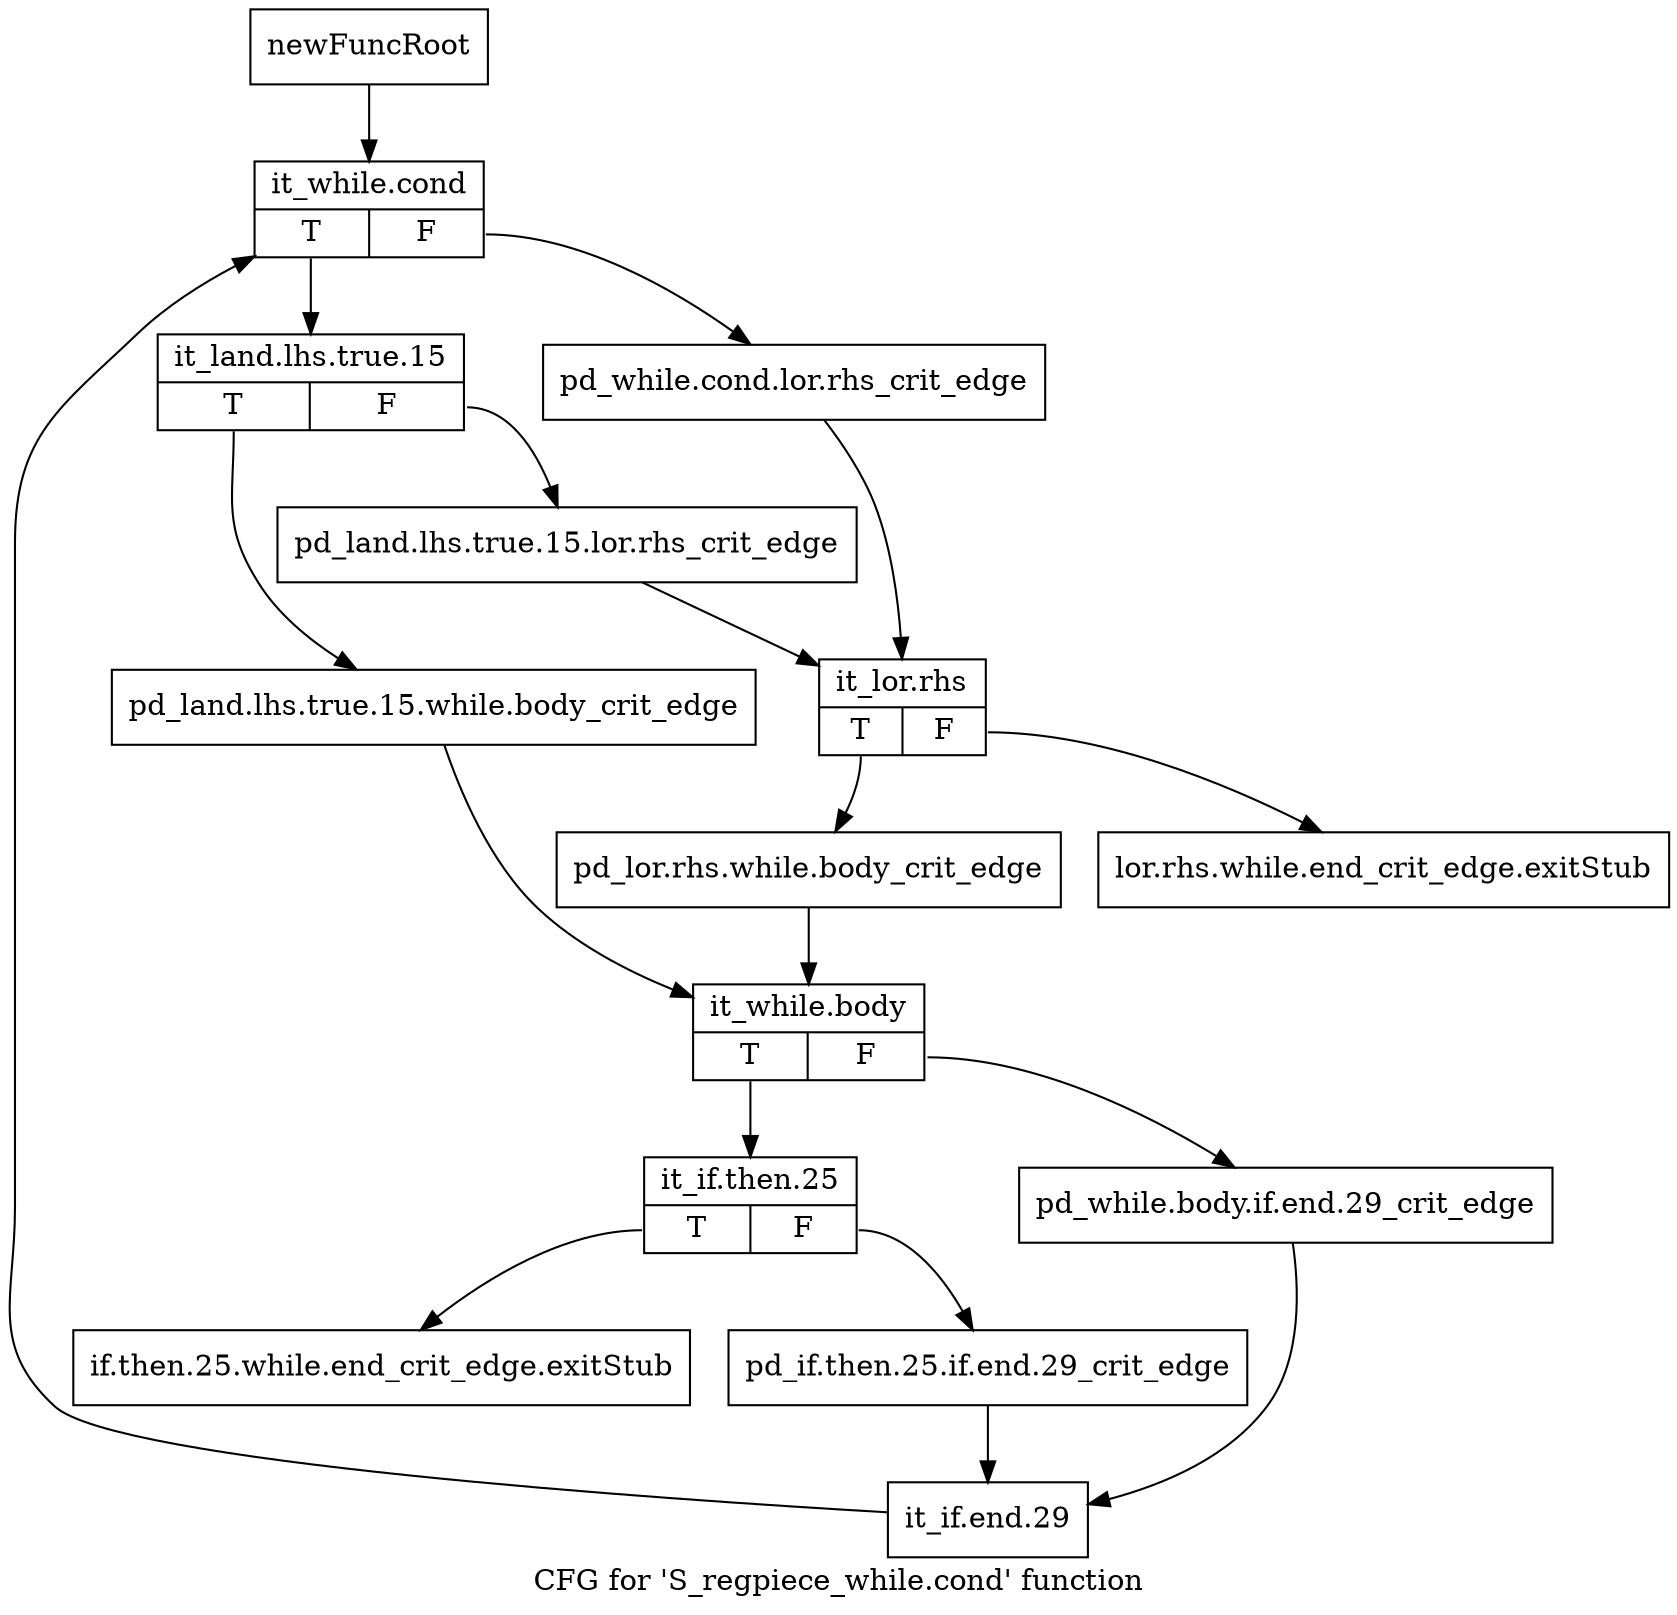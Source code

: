 digraph "CFG for 'S_regpiece_while.cond' function" {
	label="CFG for 'S_regpiece_while.cond' function";

	Node0x51dfac0 [shape=record,label="{newFuncRoot}"];
	Node0x51dfac0 -> Node0x51dfbb0;
	Node0x51dfb10 [shape=record,label="{lor.rhs.while.end_crit_edge.exitStub}"];
	Node0x51dfb60 [shape=record,label="{if.then.25.while.end_crit_edge.exitStub}"];
	Node0x51dfbb0 [shape=record,label="{it_while.cond|{<s0>T|<s1>F}}"];
	Node0x51dfbb0:s0 -> Node0x51dfc50;
	Node0x51dfbb0:s1 -> Node0x51dfc00;
	Node0x51dfc00 [shape=record,label="{pd_while.cond.lor.rhs_crit_edge}"];
	Node0x51dfc00 -> Node0x51dfcf0;
	Node0x51dfc50 [shape=record,label="{it_land.lhs.true.15|{<s0>T|<s1>F}}"];
	Node0x51dfc50:s0 -> Node0x51dfd90;
	Node0x51dfc50:s1 -> Node0x51dfca0;
	Node0x51dfca0 [shape=record,label="{pd_land.lhs.true.15.lor.rhs_crit_edge}"];
	Node0x51dfca0 -> Node0x51dfcf0;
	Node0x51dfcf0 [shape=record,label="{it_lor.rhs|{<s0>T|<s1>F}}"];
	Node0x51dfcf0:s0 -> Node0x51dfd40;
	Node0x51dfcf0:s1 -> Node0x51dfb10;
	Node0x51dfd40 [shape=record,label="{pd_lor.rhs.while.body_crit_edge}"];
	Node0x51dfd40 -> Node0x51dfde0;
	Node0x51dfd90 [shape=record,label="{pd_land.lhs.true.15.while.body_crit_edge}"];
	Node0x51dfd90 -> Node0x51dfde0;
	Node0x51dfde0 [shape=record,label="{it_while.body|{<s0>T|<s1>F}}"];
	Node0x51dfde0:s0 -> Node0x51dfe80;
	Node0x51dfde0:s1 -> Node0x51dfe30;
	Node0x51dfe30 [shape=record,label="{pd_while.body.if.end.29_crit_edge}"];
	Node0x51dfe30 -> Node0x51dff20;
	Node0x51dfe80 [shape=record,label="{it_if.then.25|{<s0>T|<s1>F}}"];
	Node0x51dfe80:s0 -> Node0x51dfb60;
	Node0x51dfe80:s1 -> Node0x51dfed0;
	Node0x51dfed0 [shape=record,label="{pd_if.then.25.if.end.29_crit_edge}"];
	Node0x51dfed0 -> Node0x51dff20;
	Node0x51dff20 [shape=record,label="{it_if.end.29}"];
	Node0x51dff20 -> Node0x51dfbb0;
}

